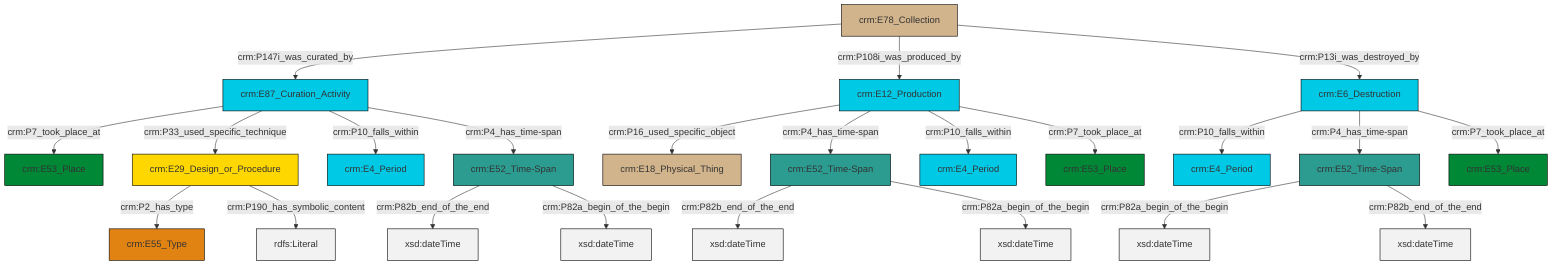 graph TD
classDef Literal fill:#f2f2f2,stroke:#000000;
classDef CRM_Entity fill:#FFFFFF,stroke:#000000;
classDef Temporal_Entity fill:#00C9E6, stroke:#000000;
classDef Type fill:#E18312, stroke:#000000;
classDef Time-Span fill:#2C9C91, stroke:#000000;
classDef Appellation fill:#FFEB7F, stroke:#000000;
classDef Place fill:#008836, stroke:#000000;
classDef Persistent_Item fill:#B266B2, stroke:#000000;
classDef Conceptual_Object fill:#FFD700, stroke:#000000;
classDef Physical_Thing fill:#D2B48C, stroke:#000000;
classDef Actor fill:#f58aad, stroke:#000000;
classDef PC_Classes fill:#4ce600, stroke:#000000;
classDef Multi fill:#cccccc,stroke:#000000;

0["crm:E52_Time-Span"]:::Time-Span -->|crm:P82b_end_of_the_end| 1[xsd:dateTime]:::Literal
6["crm:E52_Time-Span"]:::Time-Span -->|crm:P82b_end_of_the_end| 7[xsd:dateTime]:::Literal
8["crm:E12_Production"]:::Temporal_Entity -->|crm:P16_used_specific_object| 9["crm:E18_Physical_Thing"]:::Physical_Thing
2["crm:E87_Curation_Activity"]:::Temporal_Entity -->|crm:P7_took_place_at| 10["crm:E53_Place"]:::Place
8["crm:E12_Production"]:::Temporal_Entity -->|crm:P4_has_time-span| 0["crm:E52_Time-Span"]:::Time-Span
13["crm:E78_Collection"]:::Physical_Thing -->|crm:P147i_was_curated_by| 2["crm:E87_Curation_Activity"]:::Temporal_Entity
14["crm:E6_Destruction"]:::Temporal_Entity -->|crm:P10_falls_within| 15["crm:E4_Period"]:::Temporal_Entity
2["crm:E87_Curation_Activity"]:::Temporal_Entity -->|crm:P33_used_specific_technique| 16["crm:E29_Design_or_Procedure"]:::Conceptual_Object
16["crm:E29_Design_or_Procedure"]:::Conceptual_Object -->|crm:P2_has_type| 20["crm:E55_Type"]:::Type
8["crm:E12_Production"]:::Temporal_Entity -->|crm:P10_falls_within| 22["crm:E4_Period"]:::Temporal_Entity
6["crm:E52_Time-Span"]:::Time-Span -->|crm:P82a_begin_of_the_begin| 23[xsd:dateTime]:::Literal
8["crm:E12_Production"]:::Temporal_Entity -->|crm:P7_took_place_at| 18["crm:E53_Place"]:::Place
14["crm:E6_Destruction"]:::Temporal_Entity -->|crm:P4_has_time-span| 24["crm:E52_Time-Span"]:::Time-Span
2["crm:E87_Curation_Activity"]:::Temporal_Entity -->|crm:P10_falls_within| 4["crm:E4_Period"]:::Temporal_Entity
2["crm:E87_Curation_Activity"]:::Temporal_Entity -->|crm:P4_has_time-span| 6["crm:E52_Time-Span"]:::Time-Span
13["crm:E78_Collection"]:::Physical_Thing -->|crm:P108i_was_produced_by| 8["crm:E12_Production"]:::Temporal_Entity
24["crm:E52_Time-Span"]:::Time-Span -->|crm:P82a_begin_of_the_begin| 28[xsd:dateTime]:::Literal
13["crm:E78_Collection"]:::Physical_Thing -->|crm:P13i_was_destroyed_by| 14["crm:E6_Destruction"]:::Temporal_Entity
24["crm:E52_Time-Span"]:::Time-Span -->|crm:P82b_end_of_the_end| 33[xsd:dateTime]:::Literal
16["crm:E29_Design_or_Procedure"]:::Conceptual_Object -->|crm:P190_has_symbolic_content| 35[rdfs:Literal]:::Literal
14["crm:E6_Destruction"]:::Temporal_Entity -->|crm:P7_took_place_at| 29["crm:E53_Place"]:::Place
0["crm:E52_Time-Span"]:::Time-Span -->|crm:P82a_begin_of_the_begin| 36[xsd:dateTime]:::Literal